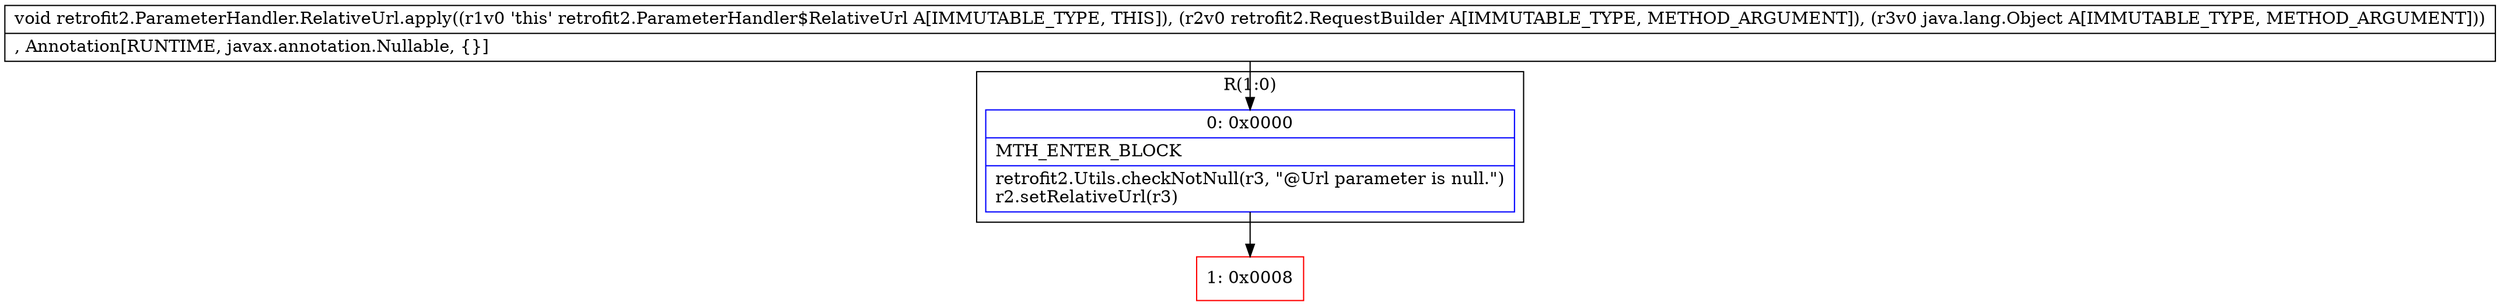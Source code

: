 digraph "CFG forretrofit2.ParameterHandler.RelativeUrl.apply(Lretrofit2\/RequestBuilder;Ljava\/lang\/Object;)V" {
subgraph cluster_Region_2118417062 {
label = "R(1:0)";
node [shape=record,color=blue];
Node_0 [shape=record,label="{0\:\ 0x0000|MTH_ENTER_BLOCK\l|retrofit2.Utils.checkNotNull(r3, \"@Url parameter is null.\")\lr2.setRelativeUrl(r3)\l}"];
}
Node_1 [shape=record,color=red,label="{1\:\ 0x0008}"];
MethodNode[shape=record,label="{void retrofit2.ParameterHandler.RelativeUrl.apply((r1v0 'this' retrofit2.ParameterHandler$RelativeUrl A[IMMUTABLE_TYPE, THIS]), (r2v0 retrofit2.RequestBuilder A[IMMUTABLE_TYPE, METHOD_ARGUMENT]), (r3v0 java.lang.Object A[IMMUTABLE_TYPE, METHOD_ARGUMENT]))  | , Annotation[RUNTIME, javax.annotation.Nullable, \{\}]\l}"];
MethodNode -> Node_0;
Node_0 -> Node_1;
}

